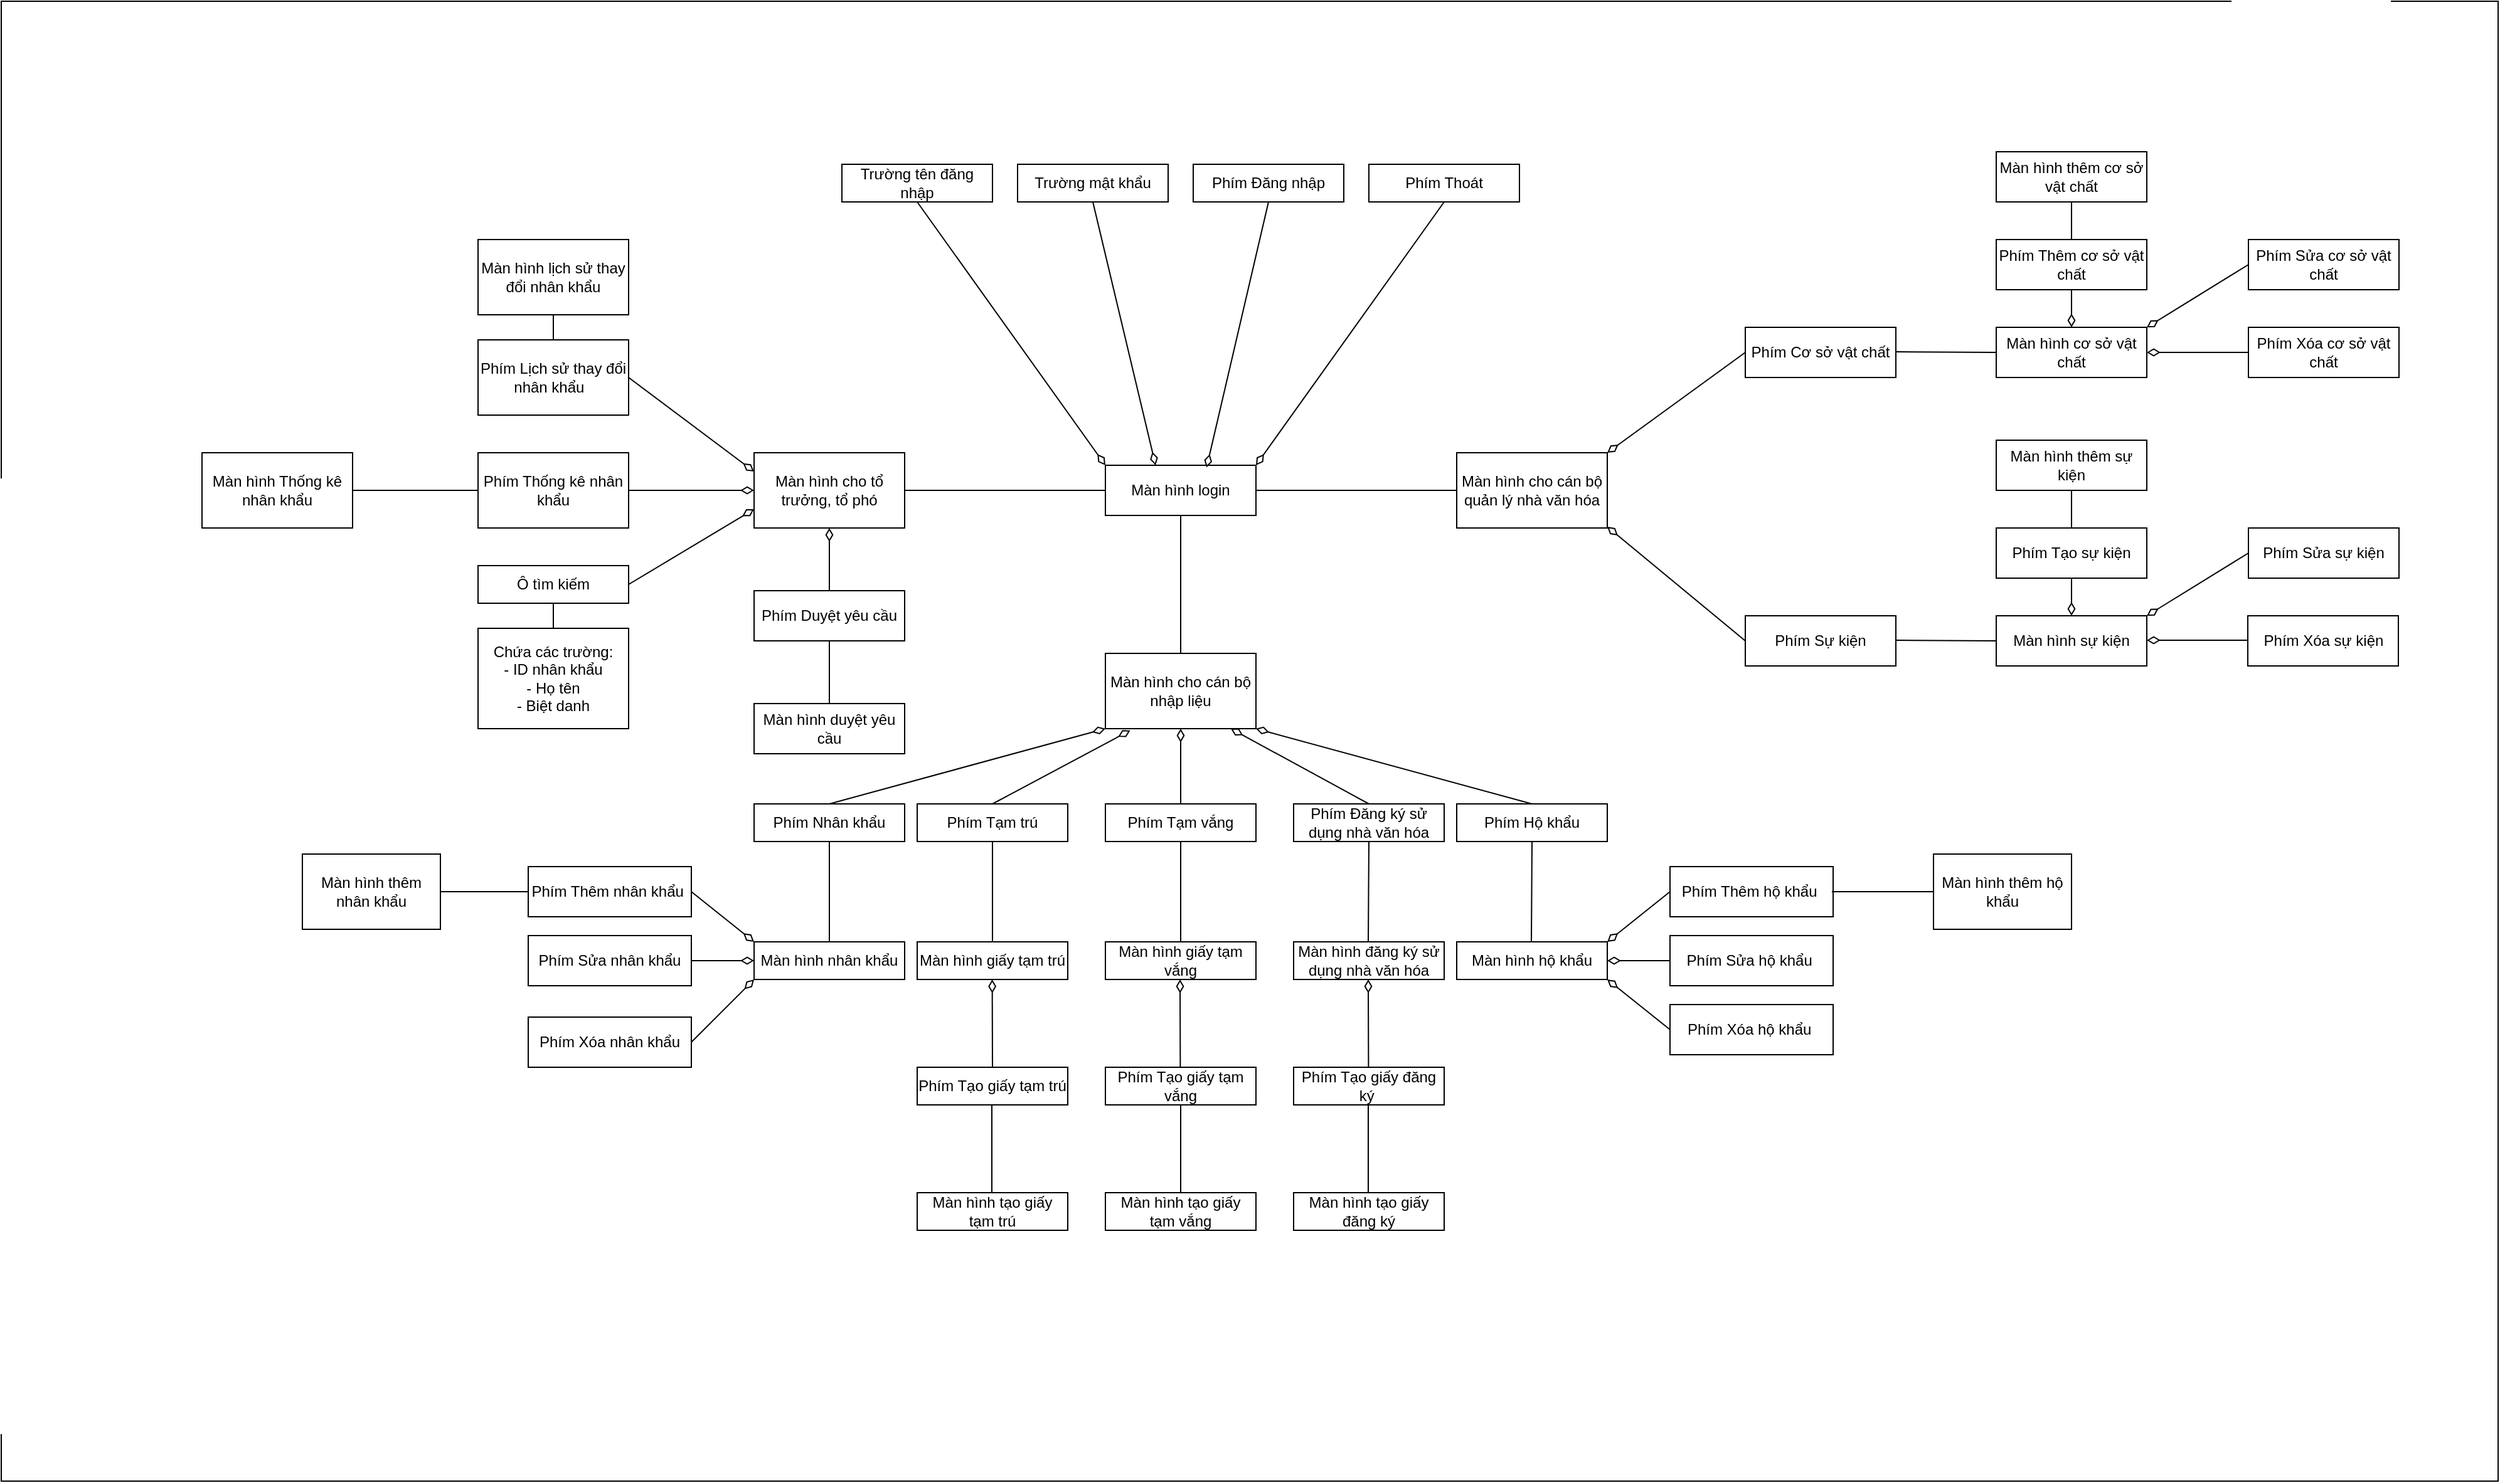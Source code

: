 <mxfile version="20.8.15" type="github">
  <diagram id="iK_jdVO9J1cBQImliNtq" name="Trang-1">
    <mxGraphModel dx="1833" dy="1743" grid="1" gridSize="10" guides="1" tooltips="1" connect="1" arrows="1" fold="1" page="1" pageScale="1" pageWidth="827" pageHeight="1169" math="0" shadow="0">
      <root>
        <mxCell id="0" />
        <mxCell id="1" parent="0" />
        <mxCell id="mdbraSUk0Ujc3tY3gEB4-1" value="" style="rounded=0;whiteSpace=wrap;html=1;" parent="1" vertex="1">
          <mxGeometry x="-550" y="-170" width="1990" height="1180" as="geometry" />
        </mxCell>
        <mxCell id="mdbraSUk0Ujc3tY3gEB4-2" value="Màn hình login" style="rounded=0;whiteSpace=wrap;html=1;" parent="1" vertex="1">
          <mxGeometry x="330" y="200" width="120" height="40" as="geometry" />
        </mxCell>
        <mxCell id="mdbraSUk0Ujc3tY3gEB4-9" value="Trường tên đăng nhập" style="rounded=0;whiteSpace=wrap;html=1;" parent="1" vertex="1">
          <mxGeometry x="120" y="-40" width="120" height="30" as="geometry" />
        </mxCell>
        <mxCell id="mdbraSUk0Ujc3tY3gEB4-11" value="Trường mật khẩu" style="rounded=0;whiteSpace=wrap;html=1;" parent="1" vertex="1">
          <mxGeometry x="260" y="-40" width="120" height="30" as="geometry" />
        </mxCell>
        <mxCell id="mdbraSUk0Ujc3tY3gEB4-13" value="Phím Đăng nhập" style="rounded=0;whiteSpace=wrap;html=1;" parent="1" vertex="1">
          <mxGeometry x="400" y="-40" width="120" height="30" as="geometry" />
        </mxCell>
        <mxCell id="mdbraSUk0Ujc3tY3gEB4-15" value="Phím Thoát" style="rounded=0;whiteSpace=wrap;html=1;" parent="1" vertex="1">
          <mxGeometry x="540" y="-40" width="120" height="30" as="geometry" />
        </mxCell>
        <mxCell id="mdbraSUk0Ujc3tY3gEB4-16" value="Màn hình cho tổ trưởng, tổ phó" style="rounded=0;whiteSpace=wrap;html=1;" parent="1" vertex="1">
          <mxGeometry x="50" y="190" width="120" height="60" as="geometry" />
        </mxCell>
        <mxCell id="mdbraSUk0Ujc3tY3gEB4-17" value="Màn hình cho cán bộ nhập liệu" style="rounded=0;whiteSpace=wrap;html=1;" parent="1" vertex="1">
          <mxGeometry x="330" y="350" width="120" height="60" as="geometry" />
        </mxCell>
        <mxCell id="mdbraSUk0Ujc3tY3gEB4-18" value="Màn hình cho cán bộ quản lý nhà văn hóa" style="rounded=0;whiteSpace=wrap;html=1;" parent="1" vertex="1">
          <mxGeometry x="610" y="190" width="120" height="60" as="geometry" />
        </mxCell>
        <mxCell id="mdbraSUk0Ujc3tY3gEB4-19" value="" style="endArrow=none;html=1;rounded=0;exitX=1;exitY=0.5;exitDx=0;exitDy=0;entryX=0;entryY=0.5;entryDx=0;entryDy=0;" parent="1" source="mdbraSUk0Ujc3tY3gEB4-16" target="mdbraSUk0Ujc3tY3gEB4-2" edge="1">
          <mxGeometry width="50" height="50" relative="1" as="geometry">
            <mxPoint x="340" y="290" as="sourcePoint" />
            <mxPoint x="390" y="240" as="targetPoint" />
          </mxGeometry>
        </mxCell>
        <mxCell id="mdbraSUk0Ujc3tY3gEB4-20" value="" style="endArrow=none;html=1;rounded=0;exitX=0.5;exitY=0;exitDx=0;exitDy=0;" parent="1" source="mdbraSUk0Ujc3tY3gEB4-17" edge="1">
          <mxGeometry width="50" height="50" relative="1" as="geometry">
            <mxPoint x="340" y="290" as="sourcePoint" />
            <mxPoint x="390" y="240" as="targetPoint" />
          </mxGeometry>
        </mxCell>
        <mxCell id="mdbraSUk0Ujc3tY3gEB4-21" value="" style="endArrow=none;html=1;rounded=0;exitX=0;exitY=0.5;exitDx=0;exitDy=0;entryX=1;entryY=0.5;entryDx=0;entryDy=0;" parent="1" source="mdbraSUk0Ujc3tY3gEB4-18" target="mdbraSUk0Ujc3tY3gEB4-2" edge="1">
          <mxGeometry width="50" height="50" relative="1" as="geometry">
            <mxPoint x="340" y="290" as="sourcePoint" />
            <mxPoint x="390" y="240" as="targetPoint" />
          </mxGeometry>
        </mxCell>
        <mxCell id="mdbraSUk0Ujc3tY3gEB4-23" value="Phím Lịch sử thay đổi nhân khẩu&amp;nbsp;&amp;nbsp;" style="rounded=0;whiteSpace=wrap;html=1;" parent="1" vertex="1">
          <mxGeometry x="-170" y="100" width="120" height="60" as="geometry" />
        </mxCell>
        <mxCell id="mdbraSUk0Ujc3tY3gEB4-24" value="Phím Thống kê nhân khẩu" style="rounded=0;whiteSpace=wrap;html=1;" parent="1" vertex="1">
          <mxGeometry x="-170" y="190" width="120" height="60" as="geometry" />
        </mxCell>
        <mxCell id="mdbraSUk0Ujc3tY3gEB4-26" value="Ô tìm kiếm" style="rounded=0;whiteSpace=wrap;html=1;" parent="1" vertex="1">
          <mxGeometry x="-170" y="280" width="120" height="30" as="geometry" />
        </mxCell>
        <mxCell id="mdbraSUk0Ujc3tY3gEB4-28" value="Phím Duyệt yêu cầu" style="rounded=0;whiteSpace=wrap;html=1;" parent="1" vertex="1">
          <mxGeometry x="50" y="300" width="120" height="40" as="geometry" />
        </mxCell>
        <mxCell id="mdbraSUk0Ujc3tY3gEB4-34" value="" style="endArrow=none;startArrow=diamondThin;endFill=0;startFill=0;html=1;verticalAlign=bottom;labelBackgroundColor=none;strokeWidth=1;startSize=8;endSize=8;rounded=0;entryX=0.5;entryY=0;entryDx=0;entryDy=0;exitX=0.5;exitY=1;exitDx=0;exitDy=0;" parent="1" source="mdbraSUk0Ujc3tY3gEB4-16" target="mdbraSUk0Ujc3tY3gEB4-28" edge="1">
          <mxGeometry width="160" relative="1" as="geometry">
            <mxPoint x="120" y="410" as="sourcePoint" />
            <mxPoint x="280" y="410" as="targetPoint" />
          </mxGeometry>
        </mxCell>
        <mxCell id="mdbraSUk0Ujc3tY3gEB4-35" value="" style="endArrow=none;startArrow=diamondThin;endFill=0;startFill=0;html=1;verticalAlign=bottom;labelBackgroundColor=none;strokeWidth=1;startSize=8;endSize=8;rounded=0;entryX=1;entryY=0.5;entryDx=0;entryDy=0;" parent="1" target="mdbraSUk0Ujc3tY3gEB4-24" edge="1">
          <mxGeometry width="160" relative="1" as="geometry">
            <mxPoint x="50" y="220" as="sourcePoint" />
            <mxPoint x="-10" y="430" as="targetPoint" />
          </mxGeometry>
        </mxCell>
        <mxCell id="mdbraSUk0Ujc3tY3gEB4-36" value="" style="endArrow=none;startArrow=diamondThin;endFill=0;startFill=0;html=1;verticalAlign=bottom;labelBackgroundColor=none;strokeWidth=1;startSize=8;endSize=8;rounded=0;entryX=1;entryY=0.5;entryDx=0;entryDy=0;exitX=0;exitY=0.75;exitDx=0;exitDy=0;" parent="1" source="mdbraSUk0Ujc3tY3gEB4-16" target="mdbraSUk0Ujc3tY3gEB4-26" edge="1">
          <mxGeometry width="160" relative="1" as="geometry">
            <mxPoint x="60" y="390" as="sourcePoint" />
            <mxPoint x="-10" y="440" as="targetPoint" />
          </mxGeometry>
        </mxCell>
        <mxCell id="mdbraSUk0Ujc3tY3gEB4-37" value="" style="endArrow=none;startArrow=diamondThin;endFill=0;startFill=0;html=1;verticalAlign=bottom;labelBackgroundColor=none;strokeWidth=1;startSize=8;endSize=8;rounded=0;entryX=1;entryY=0.5;entryDx=0;entryDy=0;exitX=0;exitY=0.25;exitDx=0;exitDy=0;" parent="1" source="mdbraSUk0Ujc3tY3gEB4-16" target="mdbraSUk0Ujc3tY3gEB4-23" edge="1">
          <mxGeometry width="160" relative="1" as="geometry">
            <mxPoint x="60" y="360" as="sourcePoint" />
            <mxPoint x="-10" y="410" as="targetPoint" />
          </mxGeometry>
        </mxCell>
        <mxCell id="mdbraSUk0Ujc3tY3gEB4-38" value="Màn hình duyệt yêu cầu" style="rounded=0;whiteSpace=wrap;html=1;" parent="1" vertex="1">
          <mxGeometry x="50" y="390" width="120" height="40" as="geometry" />
        </mxCell>
        <mxCell id="mdbraSUk0Ujc3tY3gEB4-39" value="Chứa các trường:&lt;br&gt;- ID nhân khẩu&lt;br&gt;- Họ tên&lt;br&gt;- Biệt danh" style="rounded=0;whiteSpace=wrap;html=1;" parent="1" vertex="1">
          <mxGeometry x="-170" y="330" width="120" height="80" as="geometry" />
        </mxCell>
        <mxCell id="mdbraSUk0Ujc3tY3gEB4-40" value="Màn hình lịch sử thay đổi nhân khẩu" style="rounded=0;whiteSpace=wrap;html=1;" parent="1" vertex="1">
          <mxGeometry x="-170" y="20" width="120" height="60" as="geometry" />
        </mxCell>
        <mxCell id="mdbraSUk0Ujc3tY3gEB4-41" value="Màn hình Thống kê nhân khẩu" style="rounded=0;whiteSpace=wrap;html=1;" parent="1" vertex="1">
          <mxGeometry x="-390" y="190" width="120" height="60" as="geometry" />
        </mxCell>
        <mxCell id="mdbraSUk0Ujc3tY3gEB4-42" value="" style="endArrow=none;html=1;rounded=0;exitX=0.5;exitY=0;exitDx=0;exitDy=0;entryX=0.5;entryY=1;entryDx=0;entryDy=0;" parent="1" source="mdbraSUk0Ujc3tY3gEB4-38" target="mdbraSUk0Ujc3tY3gEB4-28" edge="1">
          <mxGeometry width="50" height="50" relative="1" as="geometry">
            <mxPoint x="-60" y="570" as="sourcePoint" />
            <mxPoint x="-10" y="520" as="targetPoint" />
          </mxGeometry>
        </mxCell>
        <mxCell id="mdbraSUk0Ujc3tY3gEB4-43" value="" style="endArrow=none;html=1;rounded=0;exitX=0.5;exitY=0;exitDx=0;exitDy=0;entryX=0.5;entryY=1;entryDx=0;entryDy=0;" parent="1" source="mdbraSUk0Ujc3tY3gEB4-39" target="mdbraSUk0Ujc3tY3gEB4-26" edge="1">
          <mxGeometry width="50" height="50" relative="1" as="geometry">
            <mxPoint x="-170" y="490" as="sourcePoint" />
            <mxPoint x="-120" y="440" as="targetPoint" />
          </mxGeometry>
        </mxCell>
        <mxCell id="mdbraSUk0Ujc3tY3gEB4-44" value="" style="endArrow=none;html=1;rounded=0;exitX=1;exitY=0.5;exitDx=0;exitDy=0;entryX=0;entryY=0.5;entryDx=0;entryDy=0;" parent="1" source="mdbraSUk0Ujc3tY3gEB4-41" target="mdbraSUk0Ujc3tY3gEB4-24" edge="1">
          <mxGeometry width="50" height="50" relative="1" as="geometry">
            <mxPoint x="-310" y="420" as="sourcePoint" />
            <mxPoint x="-190" y="350" as="targetPoint" />
          </mxGeometry>
        </mxCell>
        <mxCell id="mdbraSUk0Ujc3tY3gEB4-45" value="" style="endArrow=none;html=1;rounded=0;entryX=0.5;entryY=1;entryDx=0;entryDy=0;" parent="1" source="mdbraSUk0Ujc3tY3gEB4-23" target="mdbraSUk0Ujc3tY3gEB4-40" edge="1">
          <mxGeometry width="50" height="50" relative="1" as="geometry">
            <mxPoint x="-190" y="240" as="sourcePoint" />
            <mxPoint x="-70" y="170" as="targetPoint" />
          </mxGeometry>
        </mxCell>
        <mxCell id="mdbraSUk0Ujc3tY3gEB4-51" value="Phím Nhân khẩu" style="rounded=0;whiteSpace=wrap;html=1;" parent="1" vertex="1">
          <mxGeometry x="50" y="470" width="120" height="30" as="geometry" />
        </mxCell>
        <mxCell id="mdbraSUk0Ujc3tY3gEB4-52" value="" style="endArrow=none;startArrow=diamondThin;endFill=0;startFill=0;html=1;verticalAlign=bottom;labelBackgroundColor=none;strokeWidth=1;startSize=8;endSize=8;rounded=0;entryX=0.5;entryY=0;entryDx=0;entryDy=0;exitX=0;exitY=1;exitDx=0;exitDy=0;" parent="1" source="mdbraSUk0Ujc3tY3gEB4-17" target="mdbraSUk0Ujc3tY3gEB4-51" edge="1">
          <mxGeometry width="160" relative="1" as="geometry">
            <mxPoint x="390" y="409" as="sourcePoint" />
            <mxPoint x="550" y="409" as="targetPoint" />
          </mxGeometry>
        </mxCell>
        <mxCell id="mdbraSUk0Ujc3tY3gEB4-54" value="" style="endArrow=none;html=1;rounded=0;entryX=0.5;entryY=1;entryDx=0;entryDy=0;exitX=0.5;exitY=0;exitDx=0;exitDy=0;" parent="1" source="mdbraSUk0Ujc3tY3gEB4-55" target="mdbraSUk0Ujc3tY3gEB4-51" edge="1">
          <mxGeometry width="50" height="50" relative="1" as="geometry">
            <mxPoint x="160" y="630" as="sourcePoint" />
            <mxPoint x="159.5" y="570" as="targetPoint" />
          </mxGeometry>
        </mxCell>
        <mxCell id="mdbraSUk0Ujc3tY3gEB4-55" value="Màn hình nhân khẩu" style="rounded=0;whiteSpace=wrap;html=1;" parent="1" vertex="1">
          <mxGeometry x="50" y="580" width="120" height="30" as="geometry" />
        </mxCell>
        <mxCell id="mdbraSUk0Ujc3tY3gEB4-60" value="" style="endArrow=none;startArrow=diamondThin;endFill=0;startFill=0;html=1;verticalAlign=bottom;labelBackgroundColor=none;strokeWidth=1;startSize=8;endSize=8;rounded=0;entryX=1;entryY=0.5;entryDx=0;entryDy=0;exitX=0;exitY=0;exitDx=0;exitDy=0;" parent="1" source="mdbraSUk0Ujc3tY3gEB4-55" target="mdbraSUk0Ujc3tY3gEB4-58" edge="1">
          <mxGeometry width="160" relative="1" as="geometry">
            <mxPoint x="100" y="660" as="sourcePoint" />
            <mxPoint x="-70" y="750" as="targetPoint" />
          </mxGeometry>
        </mxCell>
        <mxCell id="mdbraSUk0Ujc3tY3gEB4-58" value="Phím Thêm nhân khẩu&amp;nbsp;" style="rounded=0;whiteSpace=wrap;html=1;" parent="1" vertex="1">
          <mxGeometry x="-130" y="520" width="130" height="40" as="geometry" />
        </mxCell>
        <mxCell id="mdbraSUk0Ujc3tY3gEB4-63" value="Phím Xóa nhân khẩu" style="rounded=0;whiteSpace=wrap;html=1;" parent="1" vertex="1">
          <mxGeometry x="-130" y="640" width="130" height="40" as="geometry" />
        </mxCell>
        <mxCell id="mdbraSUk0Ujc3tY3gEB4-65" value="Phím Sửa nhân khẩu" style="rounded=0;whiteSpace=wrap;html=1;" parent="1" vertex="1">
          <mxGeometry x="-130" y="575" width="130" height="40" as="geometry" />
        </mxCell>
        <mxCell id="mdbraSUk0Ujc3tY3gEB4-67" value="" style="endArrow=none;html=1;rounded=0;exitX=1;exitY=0.5;exitDx=0;exitDy=0;entryX=0;entryY=0.5;entryDx=0;entryDy=0;" parent="1" source="mdbraSUk0Ujc3tY3gEB4-68" target="mdbraSUk0Ujc3tY3gEB4-58" edge="1">
          <mxGeometry width="50" height="50" relative="1" as="geometry">
            <mxPoint x="-55.5" y="730" as="sourcePoint" />
            <mxPoint x="-55.5" y="680" as="targetPoint" />
          </mxGeometry>
        </mxCell>
        <mxCell id="mdbraSUk0Ujc3tY3gEB4-68" value="Màn hình thêm nhân khẩu" style="rounded=0;whiteSpace=wrap;html=1;" parent="1" vertex="1">
          <mxGeometry x="-310" y="510" width="110" height="60" as="geometry" />
        </mxCell>
        <mxCell id="mdbraSUk0Ujc3tY3gEB4-69" value="" style="endArrow=none;startArrow=diamondThin;endFill=0;startFill=0;html=1;verticalAlign=bottom;labelBackgroundColor=none;strokeWidth=1;startSize=8;endSize=8;rounded=0;entryX=1;entryY=0.5;entryDx=0;entryDy=0;exitX=0;exitY=0.5;exitDx=0;exitDy=0;" parent="1" source="mdbraSUk0Ujc3tY3gEB4-55" target="mdbraSUk0Ujc3tY3gEB4-65" edge="1">
          <mxGeometry width="160" relative="1" as="geometry">
            <mxPoint x="-120" y="730" as="sourcePoint" />
            <mxPoint x="-210" y="730" as="targetPoint" />
          </mxGeometry>
        </mxCell>
        <mxCell id="mdbraSUk0Ujc3tY3gEB4-70" value="" style="endArrow=none;startArrow=diamondThin;endFill=0;startFill=0;html=1;verticalAlign=bottom;labelBackgroundColor=none;strokeWidth=1;startSize=8;endSize=8;rounded=0;entryX=1;entryY=0.5;entryDx=0;entryDy=0;exitX=0;exitY=1;exitDx=0;exitDy=0;" parent="1" source="mdbraSUk0Ujc3tY3gEB4-55" target="mdbraSUk0Ujc3tY3gEB4-63" edge="1">
          <mxGeometry width="160" relative="1" as="geometry">
            <mxPoint x="-120" y="790" as="sourcePoint" />
            <mxPoint x="-210" y="790" as="targetPoint" />
          </mxGeometry>
        </mxCell>
        <mxCell id="mdbraSUk0Ujc3tY3gEB4-74" value="" style="endArrow=none;startArrow=diamondThin;endFill=0;startFill=0;html=1;verticalAlign=bottom;labelBackgroundColor=none;strokeWidth=1;startSize=8;endSize=8;rounded=0;entryX=0.5;entryY=0;entryDx=0;entryDy=0;exitX=0.165;exitY=1.023;exitDx=0;exitDy=0;exitPerimeter=0;" parent="1" source="mdbraSUk0Ujc3tY3gEB4-17" target="mdbraSUk0Ujc3tY3gEB4-75" edge="1">
          <mxGeometry width="160" relative="1" as="geometry">
            <mxPoint x="360" y="410" as="sourcePoint" />
            <mxPoint x="190" y="500" as="targetPoint" />
          </mxGeometry>
        </mxCell>
        <mxCell id="mdbraSUk0Ujc3tY3gEB4-75" value="Phím Tạm trú" style="rounded=0;whiteSpace=wrap;html=1;" parent="1" vertex="1">
          <mxGeometry x="180" y="470" width="120" height="30" as="geometry" />
        </mxCell>
        <mxCell id="mdbraSUk0Ujc3tY3gEB4-76" value="" style="endArrow=none;startArrow=diamondThin;endFill=0;startFill=0;html=1;verticalAlign=bottom;labelBackgroundColor=none;strokeWidth=1;startSize=8;endSize=8;rounded=0;entryX=0.5;entryY=0;entryDx=0;entryDy=0;exitX=0.5;exitY=1;exitDx=0;exitDy=0;" parent="1" source="mdbraSUk0Ujc3tY3gEB4-17" target="mdbraSUk0Ujc3tY3gEB4-77" edge="1">
          <mxGeometry width="160" relative="1" as="geometry">
            <mxPoint x="390" y="410" as="sourcePoint" />
            <mxPoint x="330" y="500" as="targetPoint" />
          </mxGeometry>
        </mxCell>
        <mxCell id="mdbraSUk0Ujc3tY3gEB4-77" value="Phím Tạm vắng" style="rounded=0;whiteSpace=wrap;html=1;" parent="1" vertex="1">
          <mxGeometry x="330" y="470" width="120" height="30" as="geometry" />
        </mxCell>
        <mxCell id="mdbraSUk0Ujc3tY3gEB4-80" value="" style="endArrow=none;startArrow=diamondThin;endFill=0;startFill=0;html=1;verticalAlign=bottom;labelBackgroundColor=none;strokeWidth=1;startSize=8;endSize=8;rounded=0;entryX=0.5;entryY=1;entryDx=0;entryDy=0;exitX=0;exitY=0;exitDx=0;exitDy=0;" parent="1" source="mdbraSUk0Ujc3tY3gEB4-2" target="mdbraSUk0Ujc3tY3gEB4-9" edge="1">
          <mxGeometry width="160" relative="1" as="geometry">
            <mxPoint x="350" y="200" as="sourcePoint" />
            <mxPoint x="180" y="155" as="targetPoint" />
          </mxGeometry>
        </mxCell>
        <mxCell id="mdbraSUk0Ujc3tY3gEB4-81" value="" style="endArrow=none;startArrow=diamondThin;endFill=0;startFill=0;html=1;verticalAlign=bottom;labelBackgroundColor=none;strokeWidth=1;startSize=8;endSize=8;rounded=0;entryX=0.5;entryY=1;entryDx=0;entryDy=0;exitX=0;exitY=0.25;exitDx=0;exitDy=0;" parent="1" target="mdbraSUk0Ujc3tY3gEB4-11" edge="1">
          <mxGeometry width="160" relative="1" as="geometry">
            <mxPoint x="370" y="200" as="sourcePoint" />
            <mxPoint x="200" y="155" as="targetPoint" />
          </mxGeometry>
        </mxCell>
        <mxCell id="mdbraSUk0Ujc3tY3gEB4-82" value="" style="endArrow=none;startArrow=diamondThin;endFill=0;startFill=0;html=1;verticalAlign=bottom;labelBackgroundColor=none;strokeWidth=1;startSize=8;endSize=8;rounded=0;entryX=0.5;entryY=1;entryDx=0;entryDy=0;exitX=0.672;exitY=0.045;exitDx=0;exitDy=0;exitPerimeter=0;" parent="1" source="mdbraSUk0Ujc3tY3gEB4-2" target="mdbraSUk0Ujc3tY3gEB4-13" edge="1">
          <mxGeometry width="160" relative="1" as="geometry">
            <mxPoint x="430" y="200" as="sourcePoint" />
            <mxPoint x="260" y="155" as="targetPoint" />
          </mxGeometry>
        </mxCell>
        <mxCell id="mdbraSUk0Ujc3tY3gEB4-83" value="" style="endArrow=none;startArrow=diamondThin;endFill=0;startFill=0;html=1;verticalAlign=bottom;labelBackgroundColor=none;strokeWidth=1;startSize=8;endSize=8;rounded=0;entryX=0.5;entryY=1;entryDx=0;entryDy=0;exitX=0;exitY=0.25;exitDx=0;exitDy=0;" parent="1" target="mdbraSUk0Ujc3tY3gEB4-15" edge="1">
          <mxGeometry width="160" relative="1" as="geometry">
            <mxPoint x="450" y="200" as="sourcePoint" />
            <mxPoint x="280" y="155" as="targetPoint" />
          </mxGeometry>
        </mxCell>
        <mxCell id="mdbraSUk0Ujc3tY3gEB4-85" value="" style="endArrow=none;html=1;rounded=0;entryX=0.5;entryY=1;entryDx=0;entryDy=0;startArrow=none;" parent="1" source="mdbraSUk0Ujc3tY3gEB4-86" target="mdbraSUk0Ujc3tY3gEB4-75" edge="1">
          <mxGeometry width="50" height="50" relative="1" as="geometry">
            <mxPoint x="259.5" y="600" as="sourcePoint" />
            <mxPoint x="259.5" y="500" as="targetPoint" />
          </mxGeometry>
        </mxCell>
        <mxCell id="mdbraSUk0Ujc3tY3gEB4-87" value="" style="endArrow=none;html=1;rounded=0;" parent="1" edge="1">
          <mxGeometry width="50" height="50" relative="1" as="geometry">
            <mxPoint x="390" y="590" as="sourcePoint" />
            <mxPoint x="390" y="500" as="targetPoint" />
          </mxGeometry>
        </mxCell>
        <mxCell id="mdbraSUk0Ujc3tY3gEB4-88" value="Màn hình giấy tạm vắng" style="rounded=0;whiteSpace=wrap;html=1;" parent="1" vertex="1">
          <mxGeometry x="330" y="580" width="120" height="30" as="geometry" />
        </mxCell>
        <mxCell id="mdbraSUk0Ujc3tY3gEB4-90" value="" style="endArrow=none;html=1;rounded=0;entryX=0.5;entryY=1;entryDx=0;entryDy=0;" parent="1" target="mdbraSUk0Ujc3tY3gEB4-86" edge="1">
          <mxGeometry width="50" height="50" relative="1" as="geometry">
            <mxPoint x="259.5" y="600" as="sourcePoint" />
            <mxPoint x="259.5" y="500" as="targetPoint" />
          </mxGeometry>
        </mxCell>
        <mxCell id="mdbraSUk0Ujc3tY3gEB4-86" value="Màn hình giấy tạm trú" style="rounded=0;whiteSpace=wrap;html=1;" parent="1" vertex="1">
          <mxGeometry x="180" y="580" width="120" height="30" as="geometry" />
        </mxCell>
        <mxCell id="mdbraSUk0Ujc3tY3gEB4-91" value="" style="endArrow=none;startArrow=diamondThin;endFill=0;startFill=0;html=1;verticalAlign=bottom;labelBackgroundColor=none;strokeWidth=1;startSize=8;endSize=8;rounded=0;entryX=0.5;entryY=0;entryDx=0;entryDy=0;exitX=0.5;exitY=1;exitDx=0;exitDy=0;" parent="1" target="mdbraSUk0Ujc3tY3gEB4-92" edge="1">
          <mxGeometry width="160" relative="1" as="geometry">
            <mxPoint x="430" y="410" as="sourcePoint" />
            <mxPoint x="430" y="470" as="targetPoint" />
          </mxGeometry>
        </mxCell>
        <mxCell id="mdbraSUk0Ujc3tY3gEB4-92" value="Phím Đăng ký sử dụng nhà văn hóa" style="rounded=0;whiteSpace=wrap;html=1;" parent="1" vertex="1">
          <mxGeometry x="480" y="470" width="120" height="30" as="geometry" />
        </mxCell>
        <mxCell id="mdbraSUk0Ujc3tY3gEB4-93" value="" style="endArrow=none;html=1;rounded=0;" parent="1" edge="1">
          <mxGeometry width="50" height="50" relative="1" as="geometry">
            <mxPoint x="539.5" y="580" as="sourcePoint" />
            <mxPoint x="540" y="500" as="targetPoint" />
          </mxGeometry>
        </mxCell>
        <mxCell id="mdbraSUk0Ujc3tY3gEB4-94" value="Màn hình đăng ký sử dụng nhà văn hóa" style="rounded=0;whiteSpace=wrap;html=1;" parent="1" vertex="1">
          <mxGeometry x="480" y="580" width="120" height="30" as="geometry" />
        </mxCell>
        <mxCell id="mdbraSUk0Ujc3tY3gEB4-95" value="" style="endArrow=none;startArrow=diamondThin;endFill=0;startFill=0;html=1;verticalAlign=bottom;labelBackgroundColor=none;strokeWidth=1;startSize=8;endSize=8;rounded=0;entryX=0.5;entryY=0;entryDx=0;entryDy=0;exitX=1;exitY=1;exitDx=0;exitDy=0;" parent="1" source="mdbraSUk0Ujc3tY3gEB4-17" target="mdbraSUk0Ujc3tY3gEB4-96" edge="1">
          <mxGeometry width="160" relative="1" as="geometry">
            <mxPoint x="440" y="420" as="sourcePoint" />
            <mxPoint x="550" y="480" as="targetPoint" />
          </mxGeometry>
        </mxCell>
        <mxCell id="mdbraSUk0Ujc3tY3gEB4-96" value="Phím Hộ khẩu" style="rounded=0;whiteSpace=wrap;html=1;" parent="1" vertex="1">
          <mxGeometry x="610" y="470" width="120" height="30" as="geometry" />
        </mxCell>
        <mxCell id="mdbraSUk0Ujc3tY3gEB4-97" value="" style="endArrow=none;startArrow=diamondThin;endFill=0;startFill=0;html=1;verticalAlign=bottom;labelBackgroundColor=none;strokeWidth=1;startSize=8;endSize=8;rounded=0;entryX=0.5;entryY=0;entryDx=0;entryDy=0;exitX=0.165;exitY=1.023;exitDx=0;exitDy=0;exitPerimeter=0;" parent="1" target="mdbraSUk0Ujc3tY3gEB4-98" edge="1">
          <mxGeometry width="160" relative="1" as="geometry">
            <mxPoint x="239.8" y="610.0" as="sourcePoint" />
            <mxPoint x="130" y="668.62" as="targetPoint" />
          </mxGeometry>
        </mxCell>
        <mxCell id="mdbraSUk0Ujc3tY3gEB4-98" value="Phím Tạo giấy tạm trú" style="rounded=0;whiteSpace=wrap;html=1;" parent="1" vertex="1">
          <mxGeometry x="180" y="680" width="120" height="30" as="geometry" />
        </mxCell>
        <mxCell id="mdbraSUk0Ujc3tY3gEB4-99" value="" style="endArrow=none;startArrow=diamondThin;endFill=0;startFill=0;html=1;verticalAlign=bottom;labelBackgroundColor=none;strokeWidth=1;startSize=8;endSize=8;rounded=0;entryX=0.5;entryY=0;entryDx=0;entryDy=0;exitX=0.165;exitY=1.023;exitDx=0;exitDy=0;exitPerimeter=0;" parent="1" edge="1">
          <mxGeometry width="160" relative="1" as="geometry">
            <mxPoint x="389.5" y="610" as="sourcePoint" />
            <mxPoint x="389.7" y="680" as="targetPoint" />
          </mxGeometry>
        </mxCell>
        <mxCell id="mdbraSUk0Ujc3tY3gEB4-100" value="Phím Tạo giấy tạm vắng" style="rounded=0;whiteSpace=wrap;html=1;" parent="1" vertex="1">
          <mxGeometry x="330" y="680" width="120" height="30" as="geometry" />
        </mxCell>
        <mxCell id="mdbraSUk0Ujc3tY3gEB4-101" value="" style="endArrow=none;startArrow=diamondThin;endFill=0;startFill=0;html=1;verticalAlign=bottom;labelBackgroundColor=none;strokeWidth=1;startSize=8;endSize=8;rounded=0;entryX=0.5;entryY=0;entryDx=0;entryDy=0;exitX=0.165;exitY=1.023;exitDx=0;exitDy=0;exitPerimeter=0;" parent="1" edge="1">
          <mxGeometry width="160" relative="1" as="geometry">
            <mxPoint x="539.5" y="610" as="sourcePoint" />
            <mxPoint x="539.7" y="680" as="targetPoint" />
          </mxGeometry>
        </mxCell>
        <mxCell id="mdbraSUk0Ujc3tY3gEB4-102" value="Phím Tạo giấy đăng ký&amp;nbsp;" style="rounded=0;whiteSpace=wrap;html=1;" parent="1" vertex="1">
          <mxGeometry x="480" y="680" width="120" height="30" as="geometry" />
        </mxCell>
        <mxCell id="mdbraSUk0Ujc3tY3gEB4-103" value="" style="endArrow=none;html=1;rounded=0;entryX=0.5;entryY=1;entryDx=0;entryDy=0;startArrow=none;" parent="1" edge="1">
          <mxGeometry width="50" height="50" relative="1" as="geometry">
            <mxPoint x="239.5" y="790" as="sourcePoint" />
            <mxPoint x="239.5" y="710" as="targetPoint" />
          </mxGeometry>
        </mxCell>
        <mxCell id="mdbraSUk0Ujc3tY3gEB4-104" value="Màn hình tạo giấy tạm trú" style="rounded=0;whiteSpace=wrap;html=1;" parent="1" vertex="1">
          <mxGeometry x="180" y="780" width="120" height="30" as="geometry" />
        </mxCell>
        <mxCell id="mdbraSUk0Ujc3tY3gEB4-105" value="" style="endArrow=none;html=1;rounded=0;entryX=0.5;entryY=1;entryDx=0;entryDy=0;startArrow=none;" parent="1" edge="1">
          <mxGeometry width="50" height="50" relative="1" as="geometry">
            <mxPoint x="390" y="790" as="sourcePoint" />
            <mxPoint x="390" y="710" as="targetPoint" />
          </mxGeometry>
        </mxCell>
        <mxCell id="mdbraSUk0Ujc3tY3gEB4-106" value="Màn hình tạo giấy tạm vắng" style="rounded=0;whiteSpace=wrap;html=1;" parent="1" vertex="1">
          <mxGeometry x="330" y="780" width="120" height="30" as="geometry" />
        </mxCell>
        <mxCell id="mdbraSUk0Ujc3tY3gEB4-107" value="" style="endArrow=none;html=1;rounded=0;entryX=0.5;entryY=1;entryDx=0;entryDy=0;startArrow=none;" parent="1" edge="1">
          <mxGeometry width="50" height="50" relative="1" as="geometry">
            <mxPoint x="539.5" y="790" as="sourcePoint" />
            <mxPoint x="539.5" y="710" as="targetPoint" />
          </mxGeometry>
        </mxCell>
        <mxCell id="mdbraSUk0Ujc3tY3gEB4-108" value="Màn hình tạo giấy đăng ký" style="rounded=0;whiteSpace=wrap;html=1;" parent="1" vertex="1">
          <mxGeometry x="480" y="780" width="120" height="30" as="geometry" />
        </mxCell>
        <mxCell id="mdbraSUk0Ujc3tY3gEB4-109" value="" style="endArrow=none;html=1;rounded=0;" parent="1" edge="1">
          <mxGeometry width="50" height="50" relative="1" as="geometry">
            <mxPoint x="669.5" y="580" as="sourcePoint" />
            <mxPoint x="670" y="500" as="targetPoint" />
          </mxGeometry>
        </mxCell>
        <mxCell id="mdbraSUk0Ujc3tY3gEB4-110" value="Màn hình hộ khẩu" style="rounded=0;whiteSpace=wrap;html=1;" parent="1" vertex="1">
          <mxGeometry x="610" y="580" width="120" height="30" as="geometry" />
        </mxCell>
        <mxCell id="mdbraSUk0Ujc3tY3gEB4-111" value="Phím Thêm hộ khẩu&amp;nbsp;" style="rounded=0;whiteSpace=wrap;html=1;" parent="1" vertex="1">
          <mxGeometry x="780" y="520" width="130" height="40" as="geometry" />
        </mxCell>
        <mxCell id="mdbraSUk0Ujc3tY3gEB4-112" value="Phím Sửa hộ khẩu&amp;nbsp;" style="rounded=0;whiteSpace=wrap;html=1;" parent="1" vertex="1">
          <mxGeometry x="780" y="575" width="130" height="40" as="geometry" />
        </mxCell>
        <mxCell id="mdbraSUk0Ujc3tY3gEB4-113" value="Phím Xóa hộ khẩu&amp;nbsp;" style="rounded=0;whiteSpace=wrap;html=1;" parent="1" vertex="1">
          <mxGeometry x="780" y="630" width="130" height="40" as="geometry" />
        </mxCell>
        <mxCell id="mdbraSUk0Ujc3tY3gEB4-114" value="" style="endArrow=none;startArrow=diamondThin;endFill=0;startFill=0;html=1;verticalAlign=bottom;labelBackgroundColor=none;strokeWidth=1;startSize=8;endSize=8;rounded=0;entryX=0;entryY=0.5;entryDx=0;entryDy=0;exitX=0.165;exitY=1.023;exitDx=0;exitDy=0;exitPerimeter=0;" parent="1" target="mdbraSUk0Ujc3tY3gEB4-111" edge="1">
          <mxGeometry width="160" relative="1" as="geometry">
            <mxPoint x="730" y="580" as="sourcePoint" />
            <mxPoint x="730.2" y="650" as="targetPoint" />
          </mxGeometry>
        </mxCell>
        <mxCell id="mdbraSUk0Ujc3tY3gEB4-115" value="" style="endArrow=none;startArrow=diamondThin;endFill=0;startFill=0;html=1;verticalAlign=bottom;labelBackgroundColor=none;strokeWidth=1;startSize=8;endSize=8;rounded=0;entryX=0;entryY=0.5;entryDx=0;entryDy=0;exitX=1;exitY=0.5;exitDx=0;exitDy=0;" parent="1" source="mdbraSUk0Ujc3tY3gEB4-110" target="mdbraSUk0Ujc3tY3gEB4-112" edge="1">
          <mxGeometry width="160" relative="1" as="geometry">
            <mxPoint x="729" y="590" as="sourcePoint" />
            <mxPoint x="729.2" y="660" as="targetPoint" />
          </mxGeometry>
        </mxCell>
        <mxCell id="mdbraSUk0Ujc3tY3gEB4-116" value="" style="endArrow=none;startArrow=diamondThin;endFill=0;startFill=0;html=1;verticalAlign=bottom;labelBackgroundColor=none;strokeWidth=1;startSize=8;endSize=8;rounded=0;entryX=0;entryY=0.5;entryDx=0;entryDy=0;exitX=0.165;exitY=1.023;exitDx=0;exitDy=0;exitPerimeter=0;" parent="1" target="mdbraSUk0Ujc3tY3gEB4-113" edge="1">
          <mxGeometry width="160" relative="1" as="geometry">
            <mxPoint x="730" y="610" as="sourcePoint" />
            <mxPoint x="730.2" y="680" as="targetPoint" />
          </mxGeometry>
        </mxCell>
        <mxCell id="mdbraSUk0Ujc3tY3gEB4-117" value="Màn hình thêm hộ khẩu" style="rounded=0;whiteSpace=wrap;html=1;" parent="1" vertex="1">
          <mxGeometry x="990" y="510" width="110" height="60" as="geometry" />
        </mxCell>
        <mxCell id="mdbraSUk0Ujc3tY3gEB4-118" value="" style="endArrow=none;html=1;rounded=0;entryX=0;entryY=0.5;entryDx=0;entryDy=0;" parent="1" target="mdbraSUk0Ujc3tY3gEB4-117" edge="1">
          <mxGeometry width="50" height="50" relative="1" as="geometry">
            <mxPoint x="909" y="540" as="sourcePoint" />
            <mxPoint x="909.5" y="460" as="targetPoint" />
          </mxGeometry>
        </mxCell>
        <mxCell id="mdbraSUk0Ujc3tY3gEB4-121" value="Phím Cơ sở vật chất" style="rounded=0;whiteSpace=wrap;html=1;" parent="1" vertex="1">
          <mxGeometry x="840" y="90" width="120" height="40" as="geometry" />
        </mxCell>
        <mxCell id="mdbraSUk0Ujc3tY3gEB4-122" value="" style="endArrow=none;startArrow=diamondThin;endFill=0;startFill=0;html=1;verticalAlign=bottom;labelBackgroundColor=none;strokeWidth=1;startSize=8;endSize=8;rounded=0;exitX=1;exitY=0;exitDx=0;exitDy=0;entryX=0;entryY=0.5;entryDx=0;entryDy=0;" parent="1" edge="1">
          <mxGeometry width="160" relative="1" as="geometry">
            <mxPoint x="730" y="190" as="sourcePoint" />
            <mxPoint x="840" y="110" as="targetPoint" />
          </mxGeometry>
        </mxCell>
        <mxCell id="mdbraSUk0Ujc3tY3gEB4-123" value="Phím Sự kiện" style="rounded=0;whiteSpace=wrap;html=1;" parent="1" vertex="1">
          <mxGeometry x="840" y="320" width="120" height="40" as="geometry" />
        </mxCell>
        <mxCell id="mdbraSUk0Ujc3tY3gEB4-124" value="" style="endArrow=none;startArrow=diamondThin;endFill=0;startFill=0;html=1;verticalAlign=bottom;labelBackgroundColor=none;strokeWidth=1;startSize=8;endSize=8;rounded=0;exitX=1;exitY=0.5;exitDx=0;exitDy=0;entryX=0;entryY=0.5;entryDx=0;entryDy=0;" parent="1" target="mdbraSUk0Ujc3tY3gEB4-123" edge="1">
          <mxGeometry width="160" relative="1" as="geometry">
            <mxPoint x="730" y="249" as="sourcePoint" />
            <mxPoint x="827" y="249" as="targetPoint" />
          </mxGeometry>
        </mxCell>
        <mxCell id="mdbraSUk0Ujc3tY3gEB4-125" value="Màn hình cơ sở vật chất" style="rounded=0;whiteSpace=wrap;html=1;" parent="1" vertex="1">
          <mxGeometry x="1040" y="90" width="120" height="40" as="geometry" />
        </mxCell>
        <mxCell id="mdbraSUk0Ujc3tY3gEB4-126" value="" style="endArrow=none;html=1;rounded=0;entryX=1;entryY=0.5;entryDx=0;entryDy=0;" parent="1" edge="1">
          <mxGeometry width="50" height="50" relative="1" as="geometry">
            <mxPoint x="1040" y="110" as="sourcePoint" />
            <mxPoint x="960" y="109.5" as="targetPoint" />
          </mxGeometry>
        </mxCell>
        <mxCell id="mdbraSUk0Ujc3tY3gEB4-127" value="" style="endArrow=none;startArrow=diamondThin;endFill=0;startFill=0;html=1;verticalAlign=bottom;labelBackgroundColor=none;strokeWidth=1;startSize=8;endSize=8;rounded=0;entryX=0.5;entryY=1;entryDx=0;entryDy=0;" parent="1" target="mdbraSUk0Ujc3tY3gEB4-128" edge="1">
          <mxGeometry width="160" relative="1" as="geometry">
            <mxPoint x="1100" y="90" as="sourcePoint" />
            <mxPoint x="1210" y="20" as="targetPoint" />
          </mxGeometry>
        </mxCell>
        <mxCell id="mdbraSUk0Ujc3tY3gEB4-128" value="Phím Thêm cơ sở vật chất" style="rounded=0;whiteSpace=wrap;html=1;" parent="1" vertex="1">
          <mxGeometry x="1040" y="20" width="120" height="40" as="geometry" />
        </mxCell>
        <mxCell id="mdbraSUk0Ujc3tY3gEB4-130" value="" style="endArrow=none;html=1;rounded=0;entryX=1;entryY=0.5;entryDx=0;entryDy=0;exitX=0.5;exitY=0;exitDx=0;exitDy=0;" parent="1" source="mdbraSUk0Ujc3tY3gEB4-128" edge="1">
          <mxGeometry width="50" height="50" relative="1" as="geometry">
            <mxPoint x="1180" y="-19.5" as="sourcePoint" />
            <mxPoint x="1100" y="-20" as="targetPoint" />
          </mxGeometry>
        </mxCell>
        <mxCell id="mdbraSUk0Ujc3tY3gEB4-132" value="Màn hình thêm cơ sở vật chất" style="rounded=0;whiteSpace=wrap;html=1;" parent="1" vertex="1">
          <mxGeometry x="1040" y="-50" width="120" height="40" as="geometry" />
        </mxCell>
        <mxCell id="mdbraSUk0Ujc3tY3gEB4-133" value="" style="endArrow=none;startArrow=diamondThin;endFill=0;startFill=0;html=1;verticalAlign=bottom;labelBackgroundColor=none;strokeWidth=1;startSize=8;endSize=8;rounded=0;exitX=1;exitY=0;exitDx=0;exitDy=0;entryX=0;entryY=0.5;entryDx=0;entryDy=0;" parent="1" source="mdbraSUk0Ujc3tY3gEB4-125" edge="1">
          <mxGeometry width="160" relative="1" as="geometry">
            <mxPoint x="1131" y="120" as="sourcePoint" />
            <mxPoint x="1241" y="40" as="targetPoint" />
          </mxGeometry>
        </mxCell>
        <mxCell id="mdbraSUk0Ujc3tY3gEB4-134" value="Phím Sửa cơ sở vật chất" style="rounded=0;whiteSpace=wrap;html=1;" parent="1" vertex="1">
          <mxGeometry x="1241" y="20" width="120" height="40" as="geometry" />
        </mxCell>
        <mxCell id="mdbraSUk0Ujc3tY3gEB4-135" value="" style="endArrow=none;startArrow=diamondThin;endFill=0;startFill=0;html=1;verticalAlign=bottom;labelBackgroundColor=none;strokeWidth=1;startSize=8;endSize=8;rounded=0;exitX=1;exitY=0;exitDx=0;exitDy=0;entryX=0;entryY=0.5;entryDx=0;entryDy=0;" parent="1" target="mdbraSUk0Ujc3tY3gEB4-136" edge="1">
          <mxGeometry width="160" relative="1" as="geometry">
            <mxPoint x="1160" y="110" as="sourcePoint" />
            <mxPoint x="1270" y="30" as="targetPoint" />
          </mxGeometry>
        </mxCell>
        <mxCell id="mdbraSUk0Ujc3tY3gEB4-136" value="Phím Xóa cơ sở vật chất" style="rounded=0;whiteSpace=wrap;html=1;" parent="1" vertex="1">
          <mxGeometry x="1241" y="90" width="120" height="40" as="geometry" />
        </mxCell>
        <mxCell id="mdbraSUk0Ujc3tY3gEB4-137" value="Màn hình sự kiện" style="rounded=0;whiteSpace=wrap;html=1;" parent="1" vertex="1">
          <mxGeometry x="1040" y="320" width="120" height="40" as="geometry" />
        </mxCell>
        <mxCell id="mdbraSUk0Ujc3tY3gEB4-138" value="" style="endArrow=none;html=1;rounded=0;entryX=1;entryY=0.5;entryDx=0;entryDy=0;" parent="1" edge="1">
          <mxGeometry width="50" height="50" relative="1" as="geometry">
            <mxPoint x="1040" y="340" as="sourcePoint" />
            <mxPoint x="960" y="339.5" as="targetPoint" />
          </mxGeometry>
        </mxCell>
        <mxCell id="mdbraSUk0Ujc3tY3gEB4-139" value="Phím Xóa sự kiện" style="rounded=0;whiteSpace=wrap;html=1;" parent="1" vertex="1">
          <mxGeometry x="1240.5" y="320" width="120" height="40" as="geometry" />
        </mxCell>
        <mxCell id="mdbraSUk0Ujc3tY3gEB4-140" value="" style="endArrow=none;startArrow=diamondThin;endFill=0;startFill=0;html=1;verticalAlign=bottom;labelBackgroundColor=none;strokeWidth=1;startSize=8;endSize=8;rounded=0;exitX=1;exitY=0;exitDx=0;exitDy=0;entryX=0;entryY=0.5;entryDx=0;entryDy=0;" parent="1" edge="1">
          <mxGeometry width="160" relative="1" as="geometry">
            <mxPoint x="1160" y="339.5" as="sourcePoint" />
            <mxPoint x="1241" y="339.5" as="targetPoint" />
          </mxGeometry>
        </mxCell>
        <mxCell id="mdbraSUk0Ujc3tY3gEB4-141" value="Phím Tạo sự kiện" style="rounded=0;whiteSpace=wrap;html=1;" parent="1" vertex="1">
          <mxGeometry x="1040" y="250" width="120" height="40" as="geometry" />
        </mxCell>
        <mxCell id="mdbraSUk0Ujc3tY3gEB4-143" value="" style="endArrow=none;startArrow=diamondThin;endFill=0;startFill=0;html=1;verticalAlign=bottom;labelBackgroundColor=none;strokeWidth=1;startSize=8;endSize=8;rounded=0;entryX=0.5;entryY=1;entryDx=0;entryDy=0;exitX=0.5;exitY=0;exitDx=0;exitDy=0;" parent="1" source="mdbraSUk0Ujc3tY3gEB4-137" target="mdbraSUk0Ujc3tY3gEB4-141" edge="1">
          <mxGeometry width="160" relative="1" as="geometry">
            <mxPoint x="1110" y="100" as="sourcePoint" />
            <mxPoint x="1110" y="70" as="targetPoint" />
          </mxGeometry>
        </mxCell>
        <mxCell id="mdbraSUk0Ujc3tY3gEB4-144" value="Màn hình thêm sự kiện" style="rounded=0;whiteSpace=wrap;html=1;" parent="1" vertex="1">
          <mxGeometry x="1040" y="180" width="120" height="40" as="geometry" />
        </mxCell>
        <mxCell id="mdbraSUk0Ujc3tY3gEB4-145" value="" style="endArrow=none;html=1;rounded=0;exitX=0.5;exitY=1;exitDx=0;exitDy=0;" parent="1" source="mdbraSUk0Ujc3tY3gEB4-144" target="mdbraSUk0Ujc3tY3gEB4-141" edge="1">
          <mxGeometry width="50" height="50" relative="1" as="geometry">
            <mxPoint x="1110" y="30" as="sourcePoint" />
            <mxPoint x="1110" y="-10" as="targetPoint" />
          </mxGeometry>
        </mxCell>
        <mxCell id="mdbraSUk0Ujc3tY3gEB4-146" value="Phím Sửa sự kiện" style="rounded=0;whiteSpace=wrap;html=1;" parent="1" vertex="1">
          <mxGeometry x="1241" y="250" width="120" height="40" as="geometry" />
        </mxCell>
        <mxCell id="mdbraSUk0Ujc3tY3gEB4-147" value="" style="endArrow=none;startArrow=diamondThin;endFill=0;startFill=0;html=1;verticalAlign=bottom;labelBackgroundColor=none;strokeWidth=1;startSize=8;endSize=8;rounded=0;exitX=1;exitY=0;exitDx=0;exitDy=0;entryX=0;entryY=0.5;entryDx=0;entryDy=0;" parent="1" edge="1">
          <mxGeometry width="160" relative="1" as="geometry">
            <mxPoint x="1160" y="320" as="sourcePoint" />
            <mxPoint x="1241" y="270" as="targetPoint" />
          </mxGeometry>
        </mxCell>
      </root>
    </mxGraphModel>
  </diagram>
</mxfile>
